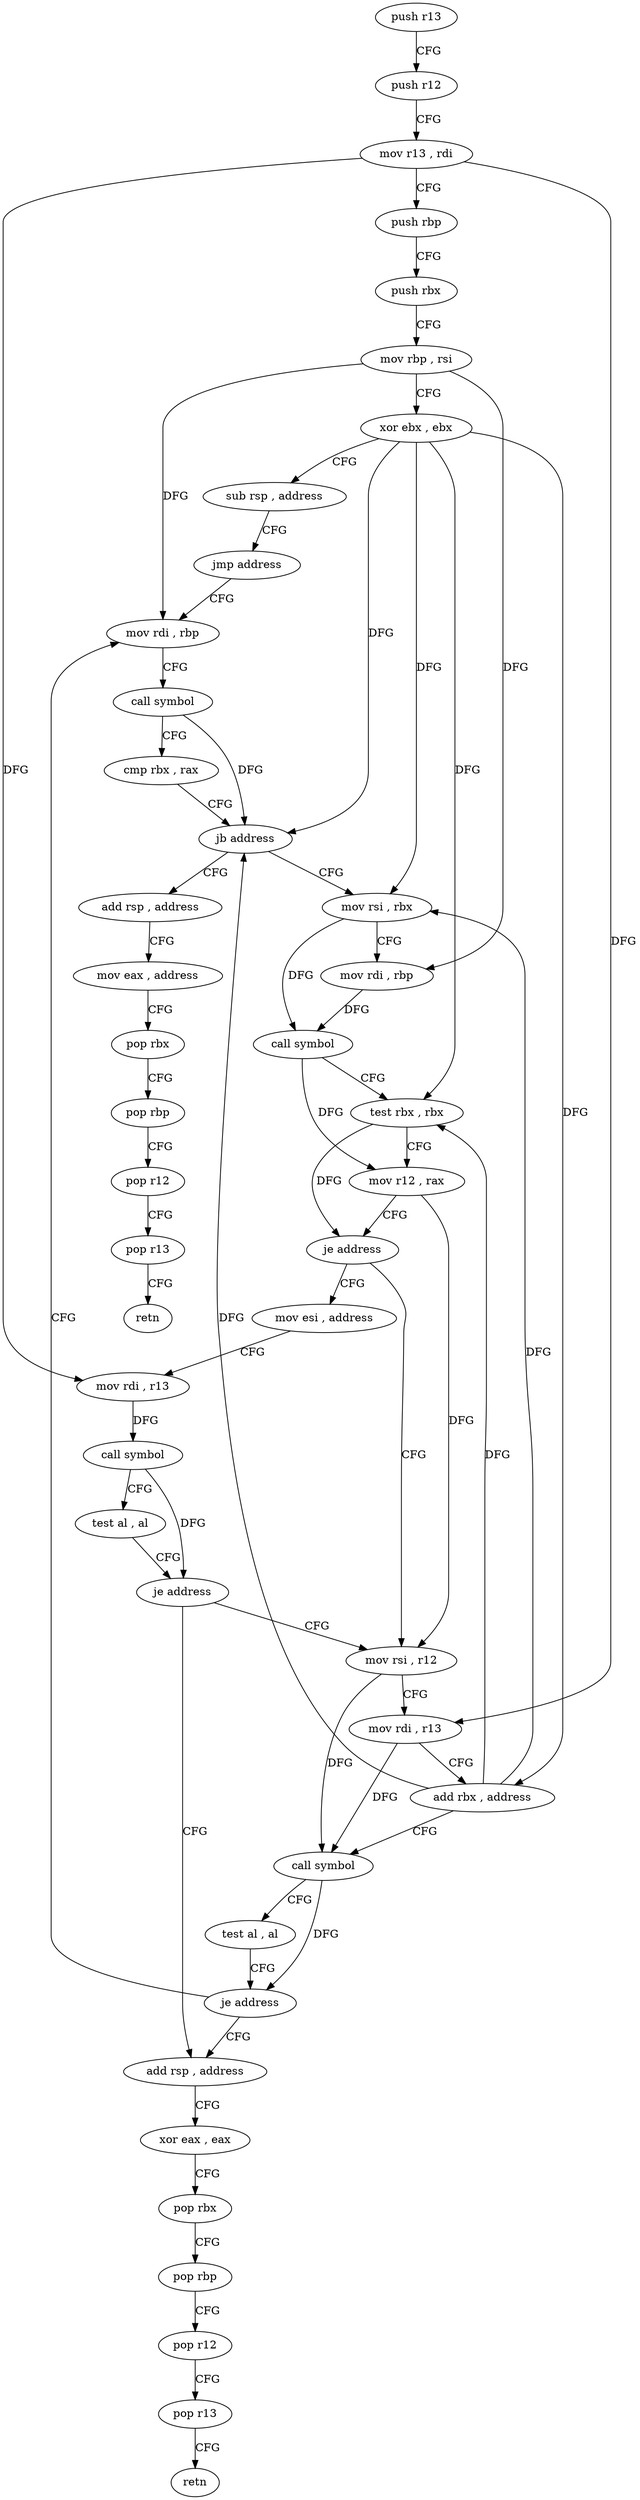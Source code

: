 digraph "func" {
"111984" [label = "push r13" ]
"111986" [label = "push r12" ]
"111988" [label = "mov r13 , rdi" ]
"111991" [label = "push rbp" ]
"111992" [label = "push rbx" ]
"111993" [label = "mov rbp , rsi" ]
"111996" [label = "xor ebx , ebx" ]
"111998" [label = "sub rsp , address" ]
"112002" [label = "jmp address" ]
"112063" [label = "mov rdi , rbp" ]
"112066" [label = "call symbol" ]
"112071" [label = "cmp rbx , rax" ]
"112074" [label = "jb address" ]
"112008" [label = "mov rsi , rbx" ]
"112076" [label = "add rsp , address" ]
"112011" [label = "mov rdi , rbp" ]
"112014" [label = "call symbol" ]
"112019" [label = "test rbx , rbx" ]
"112022" [label = "mov r12 , rax" ]
"112025" [label = "je address" ]
"112044" [label = "mov rsi , r12" ]
"112027" [label = "mov esi , address" ]
"112080" [label = "mov eax , address" ]
"112085" [label = "pop rbx" ]
"112086" [label = "pop rbp" ]
"112087" [label = "pop r12" ]
"112089" [label = "pop r13" ]
"112091" [label = "retn" ]
"112047" [label = "mov rdi , r13" ]
"112050" [label = "add rbx , address" ]
"112054" [label = "call symbol" ]
"112059" [label = "test al , al" ]
"112061" [label = "je address" ]
"112096" [label = "add rsp , address" ]
"112032" [label = "mov rdi , r13" ]
"112035" [label = "call symbol" ]
"112040" [label = "test al , al" ]
"112042" [label = "je address" ]
"112100" [label = "xor eax , eax" ]
"112102" [label = "pop rbx" ]
"112103" [label = "pop rbp" ]
"112104" [label = "pop r12" ]
"112106" [label = "pop r13" ]
"112108" [label = "retn" ]
"111984" -> "111986" [ label = "CFG" ]
"111986" -> "111988" [ label = "CFG" ]
"111988" -> "111991" [ label = "CFG" ]
"111988" -> "112047" [ label = "DFG" ]
"111988" -> "112032" [ label = "DFG" ]
"111991" -> "111992" [ label = "CFG" ]
"111992" -> "111993" [ label = "CFG" ]
"111993" -> "111996" [ label = "CFG" ]
"111993" -> "112063" [ label = "DFG" ]
"111993" -> "112011" [ label = "DFG" ]
"111996" -> "111998" [ label = "CFG" ]
"111996" -> "112074" [ label = "DFG" ]
"111996" -> "112008" [ label = "DFG" ]
"111996" -> "112019" [ label = "DFG" ]
"111996" -> "112050" [ label = "DFG" ]
"111998" -> "112002" [ label = "CFG" ]
"112002" -> "112063" [ label = "CFG" ]
"112063" -> "112066" [ label = "CFG" ]
"112066" -> "112071" [ label = "CFG" ]
"112066" -> "112074" [ label = "DFG" ]
"112071" -> "112074" [ label = "CFG" ]
"112074" -> "112008" [ label = "CFG" ]
"112074" -> "112076" [ label = "CFG" ]
"112008" -> "112011" [ label = "CFG" ]
"112008" -> "112014" [ label = "DFG" ]
"112076" -> "112080" [ label = "CFG" ]
"112011" -> "112014" [ label = "DFG" ]
"112014" -> "112019" [ label = "CFG" ]
"112014" -> "112022" [ label = "DFG" ]
"112019" -> "112022" [ label = "CFG" ]
"112019" -> "112025" [ label = "DFG" ]
"112022" -> "112025" [ label = "CFG" ]
"112022" -> "112044" [ label = "DFG" ]
"112025" -> "112044" [ label = "CFG" ]
"112025" -> "112027" [ label = "CFG" ]
"112044" -> "112047" [ label = "CFG" ]
"112044" -> "112054" [ label = "DFG" ]
"112027" -> "112032" [ label = "CFG" ]
"112080" -> "112085" [ label = "CFG" ]
"112085" -> "112086" [ label = "CFG" ]
"112086" -> "112087" [ label = "CFG" ]
"112087" -> "112089" [ label = "CFG" ]
"112089" -> "112091" [ label = "CFG" ]
"112047" -> "112050" [ label = "CFG" ]
"112047" -> "112054" [ label = "DFG" ]
"112050" -> "112054" [ label = "CFG" ]
"112050" -> "112008" [ label = "DFG" ]
"112050" -> "112019" [ label = "DFG" ]
"112050" -> "112074" [ label = "DFG" ]
"112054" -> "112059" [ label = "CFG" ]
"112054" -> "112061" [ label = "DFG" ]
"112059" -> "112061" [ label = "CFG" ]
"112061" -> "112096" [ label = "CFG" ]
"112061" -> "112063" [ label = "CFG" ]
"112096" -> "112100" [ label = "CFG" ]
"112032" -> "112035" [ label = "DFG" ]
"112035" -> "112040" [ label = "CFG" ]
"112035" -> "112042" [ label = "DFG" ]
"112040" -> "112042" [ label = "CFG" ]
"112042" -> "112096" [ label = "CFG" ]
"112042" -> "112044" [ label = "CFG" ]
"112100" -> "112102" [ label = "CFG" ]
"112102" -> "112103" [ label = "CFG" ]
"112103" -> "112104" [ label = "CFG" ]
"112104" -> "112106" [ label = "CFG" ]
"112106" -> "112108" [ label = "CFG" ]
}
